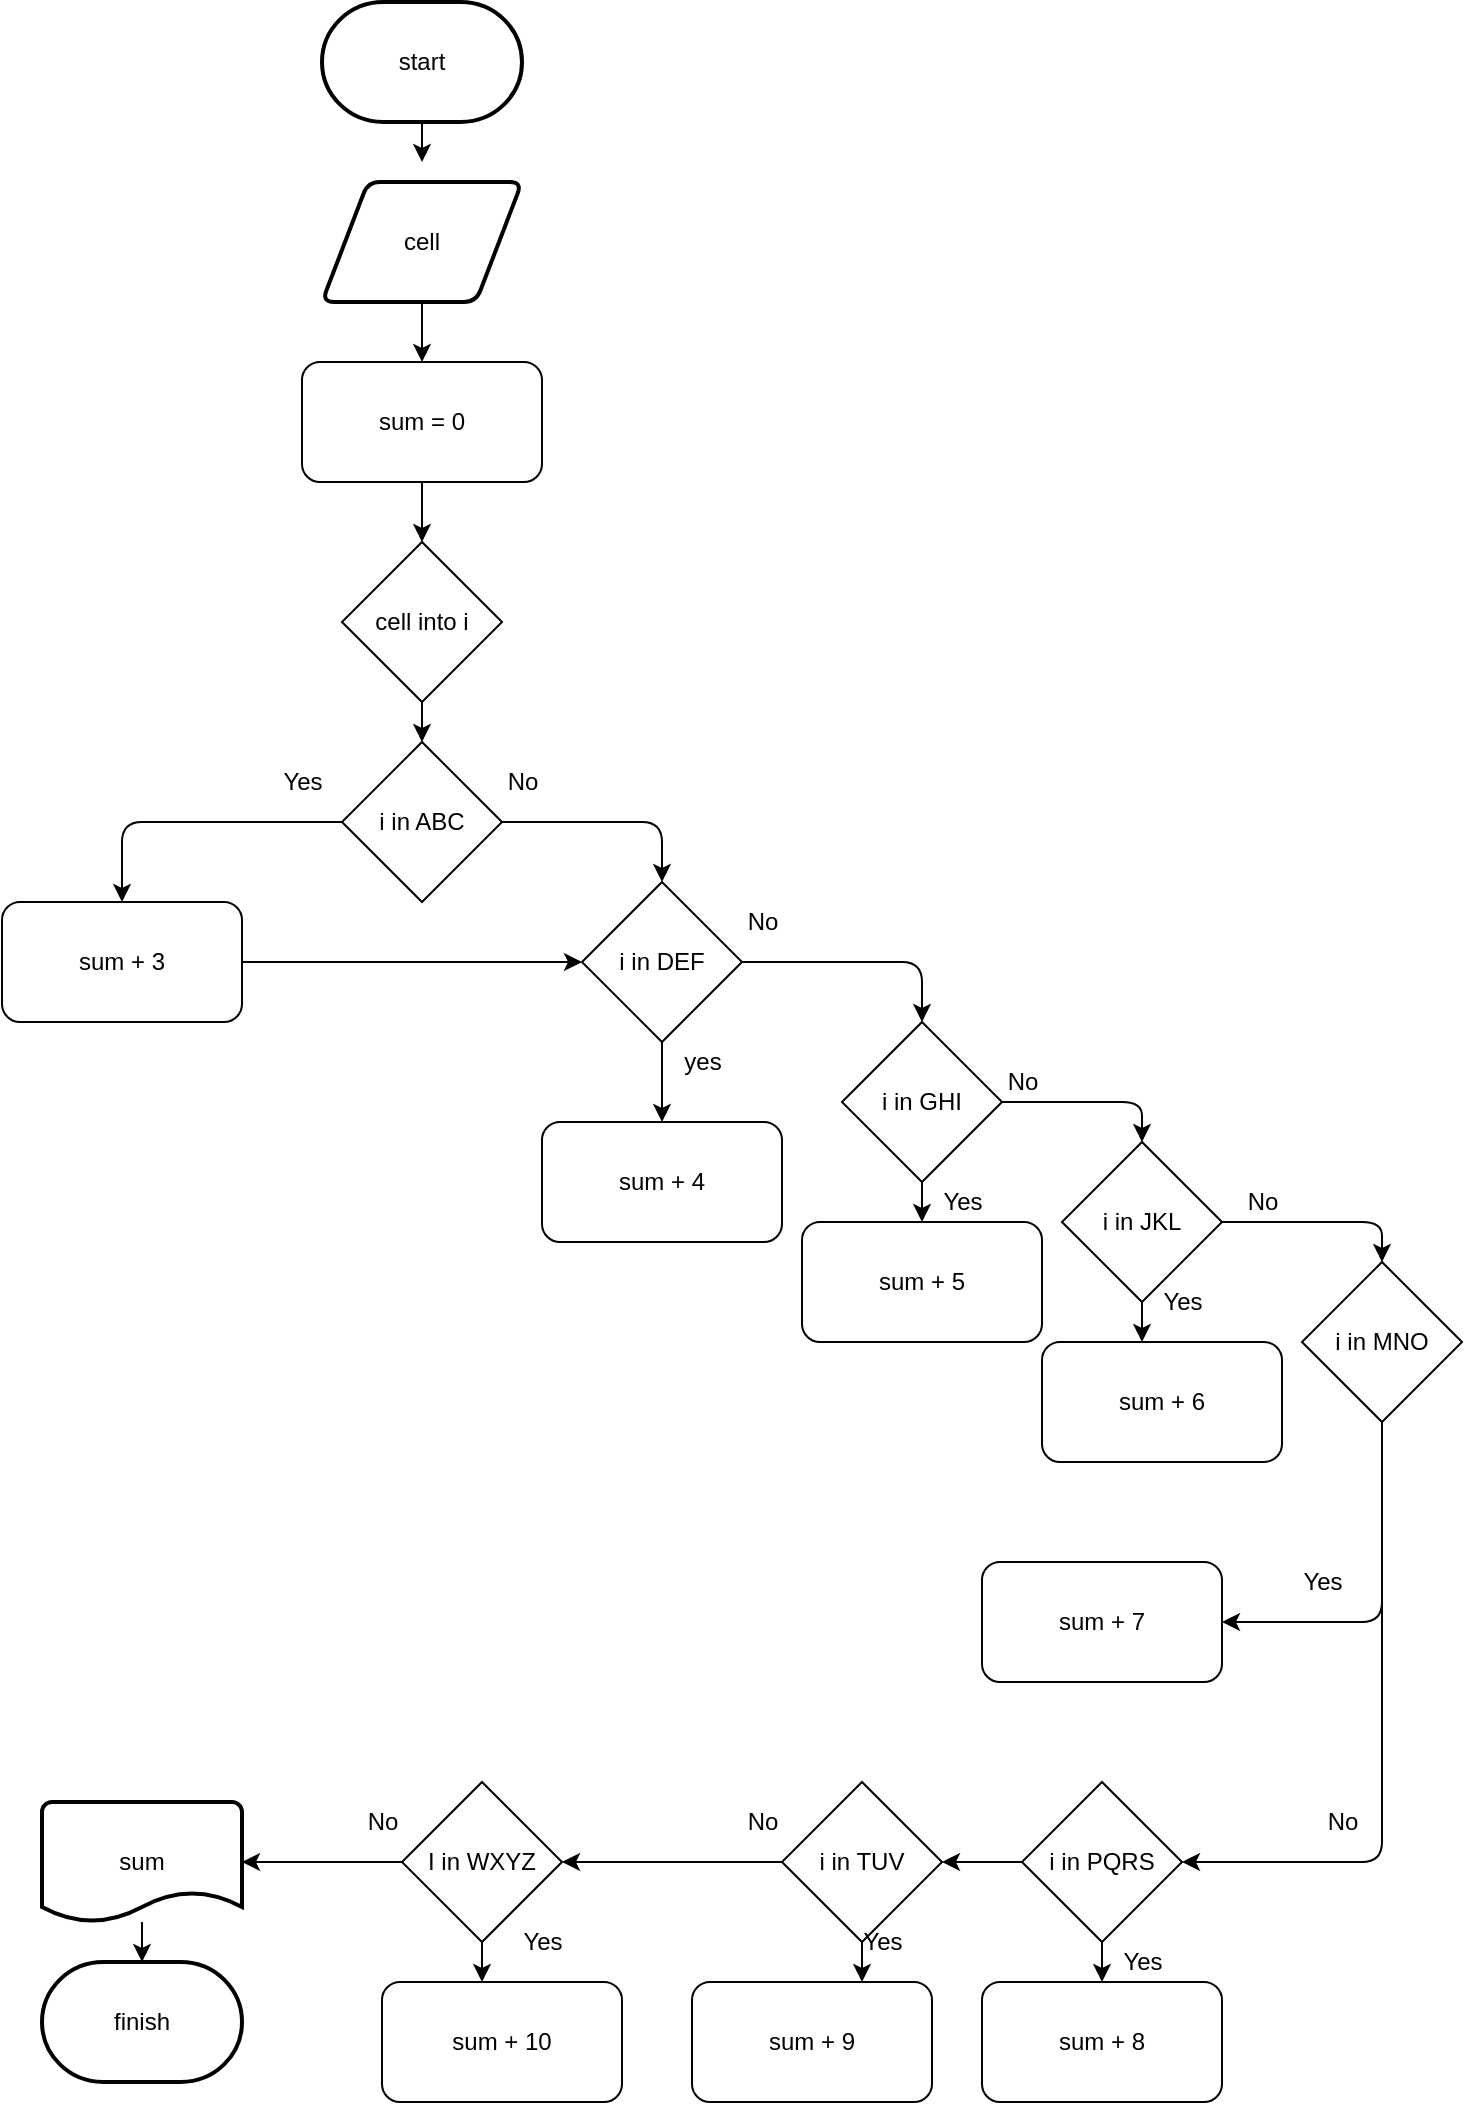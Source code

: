 <mxfile>
    <diagram id="cnHcPJMmzMyEd-CU-2S4" name="Page-1">
        <mxGraphModel dx="820" dy="417" grid="1" gridSize="10" guides="1" tooltips="1" connect="1" arrows="1" fold="1" page="1" pageScale="1" pageWidth="850" pageHeight="1100" math="0" shadow="0">
            <root>
                <mxCell id="0"/>
                <mxCell id="1" parent="0"/>
                <mxCell id="3" style="edgeStyle=none;html=1;" edge="1" parent="1" source="2">
                    <mxGeometry relative="1" as="geometry">
                        <mxPoint x="290" y="100" as="targetPoint"/>
                    </mxGeometry>
                </mxCell>
                <mxCell id="2" value="start" style="strokeWidth=2;html=1;shape=mxgraph.flowchart.terminator;whiteSpace=wrap;" vertex="1" parent="1">
                    <mxGeometry x="240" y="20" width="100" height="60" as="geometry"/>
                </mxCell>
                <mxCell id="5" style="edgeStyle=none;html=1;" edge="1" parent="1" source="4">
                    <mxGeometry relative="1" as="geometry">
                        <mxPoint x="290" y="200" as="targetPoint"/>
                    </mxGeometry>
                </mxCell>
                <mxCell id="4" value="cell" style="shape=parallelogram;html=1;strokeWidth=2;perimeter=parallelogramPerimeter;whiteSpace=wrap;rounded=1;arcSize=12;size=0.23;" vertex="1" parent="1">
                    <mxGeometry x="240" y="110" width="100" height="60" as="geometry"/>
                </mxCell>
                <mxCell id="7" style="edgeStyle=none;html=1;" edge="1" parent="1" source="6">
                    <mxGeometry relative="1" as="geometry">
                        <mxPoint x="290" y="290" as="targetPoint"/>
                    </mxGeometry>
                </mxCell>
                <mxCell id="6" value="sum = 0" style="rounded=1;whiteSpace=wrap;html=1;" vertex="1" parent="1">
                    <mxGeometry x="230" y="200" width="120" height="60" as="geometry"/>
                </mxCell>
                <mxCell id="9" style="edgeStyle=none;html=1;" edge="1" parent="1" source="8">
                    <mxGeometry relative="1" as="geometry">
                        <mxPoint x="290" y="390" as="targetPoint"/>
                    </mxGeometry>
                </mxCell>
                <mxCell id="8" value="cell into i" style="rhombus;whiteSpace=wrap;html=1;" vertex="1" parent="1">
                    <mxGeometry x="250" y="290" width="80" height="80" as="geometry"/>
                </mxCell>
                <mxCell id="11" style="edgeStyle=none;html=1;" edge="1" parent="1" source="10">
                    <mxGeometry relative="1" as="geometry">
                        <mxPoint x="140" y="470" as="targetPoint"/>
                        <Array as="points">
                            <mxPoint x="140" y="430"/>
                        </Array>
                    </mxGeometry>
                </mxCell>
                <mxCell id="13" style="edgeStyle=none;html=1;" edge="1" parent="1" source="10">
                    <mxGeometry relative="1" as="geometry">
                        <mxPoint x="410" y="460" as="targetPoint"/>
                        <Array as="points">
                            <mxPoint x="410" y="430"/>
                        </Array>
                    </mxGeometry>
                </mxCell>
                <mxCell id="10" value="i in ABC" style="rhombus;whiteSpace=wrap;html=1;" vertex="1" parent="1">
                    <mxGeometry x="250" y="390" width="80" height="80" as="geometry"/>
                </mxCell>
                <mxCell id="14" value="No" style="text;html=1;align=center;verticalAlign=middle;resizable=0;points=[];autosize=1;strokeColor=none;fillColor=none;" vertex="1" parent="1">
                    <mxGeometry x="325" y="400" width="30" height="20" as="geometry"/>
                </mxCell>
                <mxCell id="15" value="Yes" style="text;html=1;align=center;verticalAlign=middle;resizable=0;points=[];autosize=1;strokeColor=none;fillColor=none;" vertex="1" parent="1">
                    <mxGeometry x="215" y="400" width="30" height="20" as="geometry"/>
                </mxCell>
                <mxCell id="20" style="edgeStyle=none;html=1;entryX=0;entryY=0.5;entryDx=0;entryDy=0;" edge="1" parent="1" source="18" target="19">
                    <mxGeometry relative="1" as="geometry"/>
                </mxCell>
                <mxCell id="18" value="sum + 3" style="rounded=1;whiteSpace=wrap;html=1;" vertex="1" parent="1">
                    <mxGeometry x="80" y="470" width="120" height="60" as="geometry"/>
                </mxCell>
                <mxCell id="21" style="edgeStyle=none;html=1;" edge="1" parent="1" source="19">
                    <mxGeometry relative="1" as="geometry">
                        <mxPoint x="540" y="530" as="targetPoint"/>
                        <Array as="points">
                            <mxPoint x="540" y="500"/>
                        </Array>
                    </mxGeometry>
                </mxCell>
                <mxCell id="22" style="edgeStyle=none;html=1;" edge="1" parent="1" source="19">
                    <mxGeometry relative="1" as="geometry">
                        <mxPoint x="410" y="580" as="targetPoint"/>
                    </mxGeometry>
                </mxCell>
                <mxCell id="19" value="i in DEF" style="rhombus;whiteSpace=wrap;html=1;" vertex="1" parent="1">
                    <mxGeometry x="370" y="460" width="80" height="80" as="geometry"/>
                </mxCell>
                <mxCell id="23" value="yes&lt;br&gt;" style="text;html=1;align=center;verticalAlign=middle;resizable=0;points=[];autosize=1;strokeColor=none;fillColor=none;" vertex="1" parent="1">
                    <mxGeometry x="415" y="540" width="30" height="20" as="geometry"/>
                </mxCell>
                <mxCell id="24" value="sum + 4" style="rounded=1;whiteSpace=wrap;html=1;" vertex="1" parent="1">
                    <mxGeometry x="350" y="580" width="120" height="60" as="geometry"/>
                </mxCell>
                <mxCell id="27" style="edgeStyle=none;html=1;" edge="1" parent="1" source="25">
                    <mxGeometry relative="1" as="geometry">
                        <mxPoint x="650" y="590" as="targetPoint"/>
                        <Array as="points">
                            <mxPoint x="650" y="570"/>
                        </Array>
                    </mxGeometry>
                </mxCell>
                <mxCell id="28" style="edgeStyle=none;html=1;" edge="1" parent="1" source="25">
                    <mxGeometry relative="1" as="geometry">
                        <mxPoint x="540" y="630" as="targetPoint"/>
                    </mxGeometry>
                </mxCell>
                <mxCell id="25" value="i in GHI" style="rhombus;whiteSpace=wrap;html=1;" vertex="1" parent="1">
                    <mxGeometry x="500" y="530" width="80" height="80" as="geometry"/>
                </mxCell>
                <mxCell id="26" value="No" style="text;html=1;align=center;verticalAlign=middle;resizable=0;points=[];autosize=1;strokeColor=none;fillColor=none;" vertex="1" parent="1">
                    <mxGeometry x="445" y="470" width="30" height="20" as="geometry"/>
                </mxCell>
                <mxCell id="29" value="Yes" style="text;html=1;align=center;verticalAlign=middle;resizable=0;points=[];autosize=1;strokeColor=none;fillColor=none;" vertex="1" parent="1">
                    <mxGeometry x="545" y="610" width="30" height="20" as="geometry"/>
                </mxCell>
                <mxCell id="30" value="No" style="text;html=1;align=center;verticalAlign=middle;resizable=0;points=[];autosize=1;strokeColor=none;fillColor=none;" vertex="1" parent="1">
                    <mxGeometry x="575" y="550" width="30" height="20" as="geometry"/>
                </mxCell>
                <mxCell id="31" value="sum + 5" style="rounded=1;whiteSpace=wrap;html=1;" vertex="1" parent="1">
                    <mxGeometry x="480" y="630" width="120" height="60" as="geometry"/>
                </mxCell>
                <mxCell id="33" style="edgeStyle=none;html=1;entryX=0.5;entryY=0;entryDx=0;entryDy=0;" edge="1" parent="1" source="32" target="36">
                    <mxGeometry relative="1" as="geometry">
                        <mxPoint x="740" y="650" as="targetPoint"/>
                        <Array as="points">
                            <mxPoint x="740" y="630"/>
                            <mxPoint x="770" y="630"/>
                        </Array>
                    </mxGeometry>
                </mxCell>
                <mxCell id="34" style="edgeStyle=none;html=1;" edge="1" parent="1" source="32">
                    <mxGeometry relative="1" as="geometry">
                        <mxPoint x="650" y="690" as="targetPoint"/>
                    </mxGeometry>
                </mxCell>
                <mxCell id="32" value="i in JKL" style="rhombus;whiteSpace=wrap;html=1;" vertex="1" parent="1">
                    <mxGeometry x="610" y="590" width="80" height="80" as="geometry"/>
                </mxCell>
                <mxCell id="35" value="sum + 6" style="rounded=1;whiteSpace=wrap;html=1;" vertex="1" parent="1">
                    <mxGeometry x="600" y="690" width="120" height="60" as="geometry"/>
                </mxCell>
                <mxCell id="37" style="edgeStyle=none;html=1;" edge="1" parent="1" source="36">
                    <mxGeometry relative="1" as="geometry">
                        <mxPoint x="690" y="830" as="targetPoint"/>
                        <Array as="points">
                            <mxPoint x="770" y="830"/>
                        </Array>
                    </mxGeometry>
                </mxCell>
                <mxCell id="38" style="edgeStyle=none;html=1;" edge="1" parent="1" source="36">
                    <mxGeometry relative="1" as="geometry">
                        <mxPoint x="670" y="950" as="targetPoint"/>
                        <Array as="points">
                            <mxPoint x="770" y="950"/>
                        </Array>
                    </mxGeometry>
                </mxCell>
                <mxCell id="36" value="i in MNO" style="rhombus;whiteSpace=wrap;html=1;" vertex="1" parent="1">
                    <mxGeometry x="730" y="650" width="80" height="80" as="geometry"/>
                </mxCell>
                <mxCell id="39" value="No" style="text;html=1;align=center;verticalAlign=middle;resizable=0;points=[];autosize=1;strokeColor=none;fillColor=none;" vertex="1" parent="1">
                    <mxGeometry x="695" y="610" width="30" height="20" as="geometry"/>
                </mxCell>
                <mxCell id="40" value="Yes" style="text;html=1;align=center;verticalAlign=middle;resizable=0;points=[];autosize=1;strokeColor=none;fillColor=none;" vertex="1" parent="1">
                    <mxGeometry x="655" y="660" width="30" height="20" as="geometry"/>
                </mxCell>
                <mxCell id="41" value="Yes" style="text;html=1;align=center;verticalAlign=middle;resizable=0;points=[];autosize=1;strokeColor=none;fillColor=none;" vertex="1" parent="1">
                    <mxGeometry x="725" y="800" width="30" height="20" as="geometry"/>
                </mxCell>
                <mxCell id="43" value="No" style="text;html=1;align=center;verticalAlign=middle;resizable=0;points=[];autosize=1;strokeColor=none;fillColor=none;" vertex="1" parent="1">
                    <mxGeometry x="735" y="920" width="30" height="20" as="geometry"/>
                </mxCell>
                <mxCell id="44" value="sum + 7" style="rounded=1;whiteSpace=wrap;html=1;" vertex="1" parent="1">
                    <mxGeometry x="570" y="800" width="120" height="60" as="geometry"/>
                </mxCell>
                <mxCell id="46" style="edgeStyle=none;html=1;" edge="1" parent="1" source="45">
                    <mxGeometry relative="1" as="geometry">
                        <mxPoint x="630" y="1010" as="targetPoint"/>
                    </mxGeometry>
                </mxCell>
                <mxCell id="47" style="edgeStyle=none;html=1;" edge="1" parent="1" source="45">
                    <mxGeometry relative="1" as="geometry">
                        <mxPoint x="550" y="950" as="targetPoint"/>
                    </mxGeometry>
                </mxCell>
                <mxCell id="45" value="i in PQRS" style="rhombus;whiteSpace=wrap;html=1;" vertex="1" parent="1">
                    <mxGeometry x="590" y="910" width="80" height="80" as="geometry"/>
                </mxCell>
                <mxCell id="48" value="Yes" style="text;html=1;align=center;verticalAlign=middle;resizable=0;points=[];autosize=1;strokeColor=none;fillColor=none;" vertex="1" parent="1">
                    <mxGeometry x="635" y="990" width="30" height="20" as="geometry"/>
                </mxCell>
                <mxCell id="49" value="sum + 8" style="rounded=1;whiteSpace=wrap;html=1;" vertex="1" parent="1">
                    <mxGeometry x="570" y="1010" width="120" height="60" as="geometry"/>
                </mxCell>
                <mxCell id="52" style="edgeStyle=none;html=1;" edge="1" parent="1" source="51">
                    <mxGeometry relative="1" as="geometry">
                        <mxPoint x="360" y="950" as="targetPoint"/>
                    </mxGeometry>
                </mxCell>
                <mxCell id="53" style="edgeStyle=none;html=1;" edge="1" parent="1" source="51">
                    <mxGeometry relative="1" as="geometry">
                        <mxPoint x="510" y="1010" as="targetPoint"/>
                    </mxGeometry>
                </mxCell>
                <mxCell id="51" value="i in TUV" style="rhombus;whiteSpace=wrap;html=1;" vertex="1" parent="1">
                    <mxGeometry x="470" y="910" width="80" height="80" as="geometry"/>
                </mxCell>
                <mxCell id="54" value="sum + 9" style="rounded=1;whiteSpace=wrap;html=1;" vertex="1" parent="1">
                    <mxGeometry x="425" y="1010" width="120" height="60" as="geometry"/>
                </mxCell>
                <mxCell id="55" value="Yes" style="text;html=1;align=center;verticalAlign=middle;resizable=0;points=[];autosize=1;strokeColor=none;fillColor=none;" vertex="1" parent="1">
                    <mxGeometry x="505" y="980" width="30" height="20" as="geometry"/>
                </mxCell>
                <mxCell id="56" value="No" style="text;html=1;align=center;verticalAlign=middle;resizable=0;points=[];autosize=1;strokeColor=none;fillColor=none;" vertex="1" parent="1">
                    <mxGeometry x="445" y="920" width="30" height="20" as="geometry"/>
                </mxCell>
                <mxCell id="58" style="edgeStyle=none;html=1;" edge="1" parent="1" source="57">
                    <mxGeometry relative="1" as="geometry">
                        <mxPoint x="320" y="1010" as="targetPoint"/>
                    </mxGeometry>
                </mxCell>
                <mxCell id="60" style="edgeStyle=none;html=1;" edge="1" parent="1" source="57">
                    <mxGeometry relative="1" as="geometry">
                        <mxPoint x="200" y="950" as="targetPoint"/>
                    </mxGeometry>
                </mxCell>
                <mxCell id="57" value="I in WXYZ" style="rhombus;whiteSpace=wrap;html=1;" vertex="1" parent="1">
                    <mxGeometry x="280" y="910" width="80" height="80" as="geometry"/>
                </mxCell>
                <mxCell id="59" value="sum + 10" style="rounded=1;whiteSpace=wrap;html=1;" vertex="1" parent="1">
                    <mxGeometry x="270" y="1010" width="120" height="60" as="geometry"/>
                </mxCell>
                <mxCell id="61" value="Yes" style="text;html=1;align=center;verticalAlign=middle;resizable=0;points=[];autosize=1;strokeColor=none;fillColor=none;" vertex="1" parent="1">
                    <mxGeometry x="335" y="980" width="30" height="20" as="geometry"/>
                </mxCell>
                <mxCell id="63" value="No" style="text;html=1;align=center;verticalAlign=middle;resizable=0;points=[];autosize=1;strokeColor=none;fillColor=none;" vertex="1" parent="1">
                    <mxGeometry x="255" y="920" width="30" height="20" as="geometry"/>
                </mxCell>
                <mxCell id="72" style="edgeStyle=none;html=1;" edge="1" parent="1" source="71">
                    <mxGeometry relative="1" as="geometry">
                        <mxPoint x="150" y="1000" as="targetPoint"/>
                    </mxGeometry>
                </mxCell>
                <mxCell id="71" value="sum" style="strokeWidth=2;html=1;shape=mxgraph.flowchart.document2;whiteSpace=wrap;size=0.25;" vertex="1" parent="1">
                    <mxGeometry x="100" y="920" width="100" height="60" as="geometry"/>
                </mxCell>
                <mxCell id="73" value="finish" style="strokeWidth=2;html=1;shape=mxgraph.flowchart.terminator;whiteSpace=wrap;" vertex="1" parent="1">
                    <mxGeometry x="100" y="1000" width="100" height="60" as="geometry"/>
                </mxCell>
            </root>
        </mxGraphModel>
    </diagram>
</mxfile>